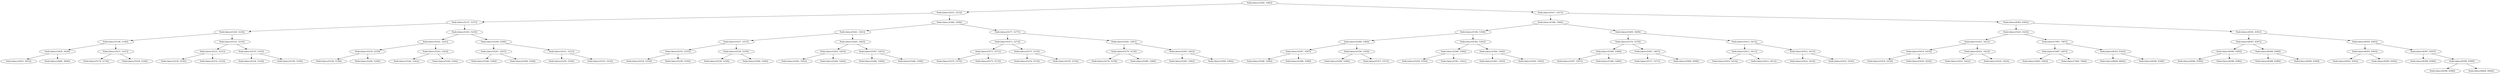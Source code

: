digraph G{
978078992 [label="Node{data=[5285, 5285]}"]
978078992 -> 327228383
327228383 [label="Node{data=[5253, 5253]}"]
327228383 -> 384304859
384304859 [label="Node{data=[5237, 5237]}"]
384304859 -> 2125071302
2125071302 [label="Node{data=[5229, 5229]}"]
2125071302 -> 643233230
643233230 [label="Node{data=[5146, 5146]}"]
643233230 -> 1032998200
1032998200 [label="Node{data=[3429, 3429]}"]
1032998200 -> 1796889231
1796889231 [label="Node{data=[2053, 2053]}"]
1032998200 -> 1157677081
1157677081 [label="Node{data=[3606, 3606]}"]
643233230 -> 1416214002
1416214002 [label="Node{data=[5227, 5227]}"]
1416214002 -> 2076039626
2076039626 [label="Node{data=[5176, 5176]}"]
1416214002 -> 1112156688
1112156688 [label="Node{data=[5228, 5228]}"]
2125071302 -> 17381960
17381960 [label="Node{data=[5233, 5233]}"]
17381960 -> 408340926
408340926 [label="Node{data=[5231, 5231]}"]
408340926 -> 221262071
221262071 [label="Node{data=[5230, 5230]}"]
408340926 -> 515473899
515473899 [label="Node{data=[5232, 5232]}"]
17381960 -> 1453994766
1453994766 [label="Node{data=[5235, 5235]}"]
1453994766 -> 2015304540
2015304540 [label="Node{data=[5234, 5234]}"]
1453994766 -> 1948531488
1948531488 [label="Node{data=[5236, 5236]}"]
384304859 -> 650140310
650140310 [label="Node{data=[5245, 5245]}"]
650140310 -> 569716483
569716483 [label="Node{data=[5241, 5241]}"]
569716483 -> 556799386
556799386 [label="Node{data=[5239, 5239]}"]
556799386 -> 1956173735
1956173735 [label="Node{data=[5238, 5238]}"]
556799386 -> 1353197384
1353197384 [label="Node{data=[5240, 5240]}"]
569716483 -> 1487771497
1487771497 [label="Node{data=[5243, 5243]}"]
1487771497 -> 2039534883
2039534883 [label="Node{data=[5242, 5242]}"]
1487771497 -> 1258754137
1258754137 [label="Node{data=[5244, 5244]}"]
650140310 -> 1518664726
1518664726 [label="Node{data=[5249, 5249]}"]
1518664726 -> 1847996144
1847996144 [label="Node{data=[5247, 5247]}"]
1847996144 -> 299947994
299947994 [label="Node{data=[5246, 5246]}"]
1847996144 -> 1654036583
1654036583 [label="Node{data=[5248, 5248]}"]
1518664726 -> 521124975
521124975 [label="Node{data=[5251, 5251]}"]
521124975 -> 1073828048
1073828048 [label="Node{data=[5250, 5250]}"]
521124975 -> 1472729357
1472729357 [label="Node{data=[5252, 5252]}"]
327228383 -> 21753395
21753395 [label="Node{data=[5269, 5269]}"]
21753395 -> 1665521329
1665521329 [label="Node{data=[5261, 5261]}"]
1665521329 -> 688426457
688426457 [label="Node{data=[5257, 5257]}"]
688426457 -> 1046454668
1046454668 [label="Node{data=[5255, 5255]}"]
1046454668 -> 1622931970
1622931970 [label="Node{data=[5254, 5254]}"]
1046454668 -> 755390714
755390714 [label="Node{data=[5256, 5256]}"]
688426457 -> 1083014854
1083014854 [label="Node{data=[5259, 5259]}"]
1083014854 -> 60683418
60683418 [label="Node{data=[5258, 5258]}"]
1083014854 -> 1011442945
1011442945 [label="Node{data=[5260, 5260]}"]
1665521329 -> 597109754
597109754 [label="Node{data=[5265, 5265]}"]
597109754 -> 138877440
138877440 [label="Node{data=[5263, 5263]}"]
138877440 -> 1678907062
1678907062 [label="Node{data=[5262, 5262]}"]
138877440 -> 319030872
319030872 [label="Node{data=[5264, 5264]}"]
597109754 -> 156641081
156641081 [label="Node{data=[5267, 5267]}"]
156641081 -> 963750665
963750665 [label="Node{data=[5266, 5266]}"]
156641081 -> 1302510903
1302510903 [label="Node{data=[5268, 5268]}"]
21753395 -> 2116506653
2116506653 [label="Node{data=[5277, 5277]}"]
2116506653 -> 1190189839
1190189839 [label="Node{data=[5273, 5273]}"]
1190189839 -> 1928137019
1928137019 [label="Node{data=[5271, 5271]}"]
1928137019 -> 712923476
712923476 [label="Node{data=[5270, 5270]}"]
1928137019 -> 1857906618
1857906618 [label="Node{data=[5272, 5272]}"]
1190189839 -> 785768897
785768897 [label="Node{data=[5275, 5275]}"]
785768897 -> 887853553
887853553 [label="Node{data=[5274, 5274]}"]
785768897 -> 1820838593
1820838593 [label="Node{data=[5276, 5276]}"]
2116506653 -> 1770188892
1770188892 [label="Node{data=[5281, 5281]}"]
1770188892 -> 1759043396
1759043396 [label="Node{data=[5279, 5279]}"]
1759043396 -> 5550007
5550007 [label="Node{data=[5278, 5278]}"]
1759043396 -> 1389866174
1389866174 [label="Node{data=[5280, 5280]}"]
1770188892 -> 740927144
740927144 [label="Node{data=[5283, 5283]}"]
740927144 -> 44400278
44400278 [label="Node{data=[5282, 5282]}"]
740927144 -> 665407586
665407586 [label="Node{data=[5284, 5284]}"]
978078992 -> 1215605365
1215605365 [label="Node{data=[5417, 5417]}"]
1215605365 -> 688474421
688474421 [label="Node{data=[5366, 5366]}"]
688474421 -> 15844172
15844172 [label="Node{data=[5358, 5358]}"]
15844172 -> 1832298864
1832298864 [label="Node{data=[5289, 5289]}"]
1832298864 -> 8163745
8163745 [label="Node{data=[5287, 5287]}"]
8163745 -> 1675567226
1675567226 [label="Node{data=[5286, 5286]}"]
8163745 -> 1840932078
1840932078 [label="Node{data=[5288, 5288]}"]
1832298864 -> 899624192
899624192 [label="Node{data=[5356, 5356]}"]
899624192 -> 1359631243
1359631243 [label="Node{data=[5290, 5290]}"]
899624192 -> 1263297824
1263297824 [label="Node{data=[5357, 5357]}"]
15844172 -> 1978656179
1978656179 [label="Node{data=[5362, 5362]}"]
1978656179 -> 961818915
961818915 [label="Node{data=[5360, 5360]}"]
961818915 -> 977382281
977382281 [label="Node{data=[5359, 5359]}"]
961818915 -> 302824580
302824580 [label="Node{data=[5361, 5361]}"]
1978656179 -> 415502603
415502603 [label="Node{data=[5364, 5364]}"]
415502603 -> 8517145
8517145 [label="Node{data=[5363, 5363]}"]
415502603 -> 925567075
925567075 [label="Node{data=[5365, 5365]}"]
688474421 -> 1077176990
1077176990 [label="Node{data=[5409, 5409]}"]
1077176990 -> 2025875418
2025875418 [label="Node{data=[5370, 5370]}"]
2025875418 -> 2013165541
2013165541 [label="Node{data=[5368, 5368]}"]
2013165541 -> 410587497
410587497 [label="Node{data=[5367, 5367]}"]
2013165541 -> 2080041058
2080041058 [label="Node{data=[5369, 5369]}"]
2025875418 -> 16760432
16760432 [label="Node{data=[5407, 5407]}"]
16760432 -> 79339733
79339733 [label="Node{data=[5371, 5371]}"]
16760432 -> 1419250546
1419250546 [label="Node{data=[5408, 5408]}"]
1077176990 -> 2014138491
2014138491 [label="Node{data=[5413, 5413]}"]
2014138491 -> 100433204
100433204 [label="Node{data=[5411, 5411]}"]
100433204 -> 1418840406
1418840406 [label="Node{data=[5410, 5410]}"]
100433204 -> 1078364973
1078364973 [label="Node{data=[5412, 5412]}"]
2014138491 -> 1381668310
1381668310 [label="Node{data=[5415, 5415]}"]
1381668310 -> 883513204
883513204 [label="Node{data=[5414, 5414]}"]
1381668310 -> 1848173518
1848173518 [label="Node{data=[5416, 5416]}"]
1215605365 -> 448987845
448987845 [label="Node{data=[8383, 8383]}"]
448987845 -> 481415278
481415278 [label="Node{data=[5425, 5425]}"]
481415278 -> 1650271867
1650271867 [label="Node{data=[5421, 5421]}"]
1650271867 -> 1271041901
1271041901 [label="Node{data=[5419, 5419]}"]
1271041901 -> 1226140154
1226140154 [label="Node{data=[5418, 5418]}"]
1271041901 -> 1530257942
1530257942 [label="Node{data=[5420, 5420]}"]
1650271867 -> 1355835893
1355835893 [label="Node{data=[5423, 5423]}"]
1355835893 -> 263601509
263601509 [label="Node{data=[5422, 5422]}"]
1355835893 -> 1838075856
1838075856 [label="Node{data=[5424, 5424]}"]
481415278 -> 434087205
434087205 [label="Node{data=[7997, 7997]}"]
434087205 -> 1251207210
1251207210 [label="Node{data=[5497, 5497]}"]
1251207210 -> 1961928968
1961928968 [label="Node{data=[5463, 5463]}"]
1251207210 -> 1872435209
1872435209 [label="Node{data=[7469, 7469]}"]
434087205 -> 185171538
185171538 [label="Node{data=[8343, 8343]}"]
185171538 -> 1577977249
1577977249 [label="Node{data=[8004, 8004]}"]
185171538 -> 793206657
793206657 [label="Node{data=[8348, 8348]}"]
448987845 -> 405487920
405487920 [label="Node{data=[8391, 8391]}"]
405487920 -> 1477461897
1477461897 [label="Node{data=[8387, 8387]}"]
1477461897 -> 1981637159
1981637159 [label="Node{data=[8385, 8385]}"]
1981637159 -> 1664319538
1664319538 [label="Node{data=[8384, 8384]}"]
1981637159 -> 567508901
567508901 [label="Node{data=[8386, 8386]}"]
1477461897 -> 2066044953
2066044953 [label="Node{data=[8389, 8389]}"]
2066044953 -> 1723076864
1723076864 [label="Node{data=[8388, 8388]}"]
2066044953 -> 435765236
435765236 [label="Node{data=[8390, 8390]}"]
405487920 -> 594363705
594363705 [label="Node{data=[8395, 8395]}"]
594363705 -> 1918444765
1918444765 [label="Node{data=[8393, 8393]}"]
1918444765 -> 883099527
883099527 [label="Node{data=[8392, 8392]}"]
1918444765 -> 1685424248
1685424248 [label="Node{data=[8394, 8394]}"]
594363705 -> 771247426
771247426 [label="Node{data=[8397, 8397]}"]
771247426 -> 373091308
373091308 [label="Node{data=[8396, 8396]}"]
771247426 -> 974080403
974080403 [label="Node{data=[8399, 8399]}"]
974080403 -> 1928405218
1928405218 [label="Node{data=[8398, 8398]}"]
974080403 -> 487383459
487383459 [label="Node{data=[8400, 8400]}"]
}